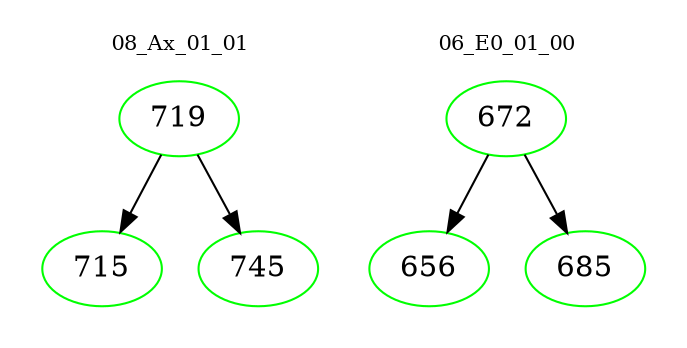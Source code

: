 digraph{
subgraph cluster_0 {
color = white
label = "08_Ax_01_01";
fontsize=10;
T0_719 [label="719", color="green"]
T0_719 -> T0_715 [color="black"]
T0_715 [label="715", color="green"]
T0_719 -> T0_745 [color="black"]
T0_745 [label="745", color="green"]
}
subgraph cluster_1 {
color = white
label = "06_E0_01_00";
fontsize=10;
T1_672 [label="672", color="green"]
T1_672 -> T1_656 [color="black"]
T1_656 [label="656", color="green"]
T1_672 -> T1_685 [color="black"]
T1_685 [label="685", color="green"]
}
}
